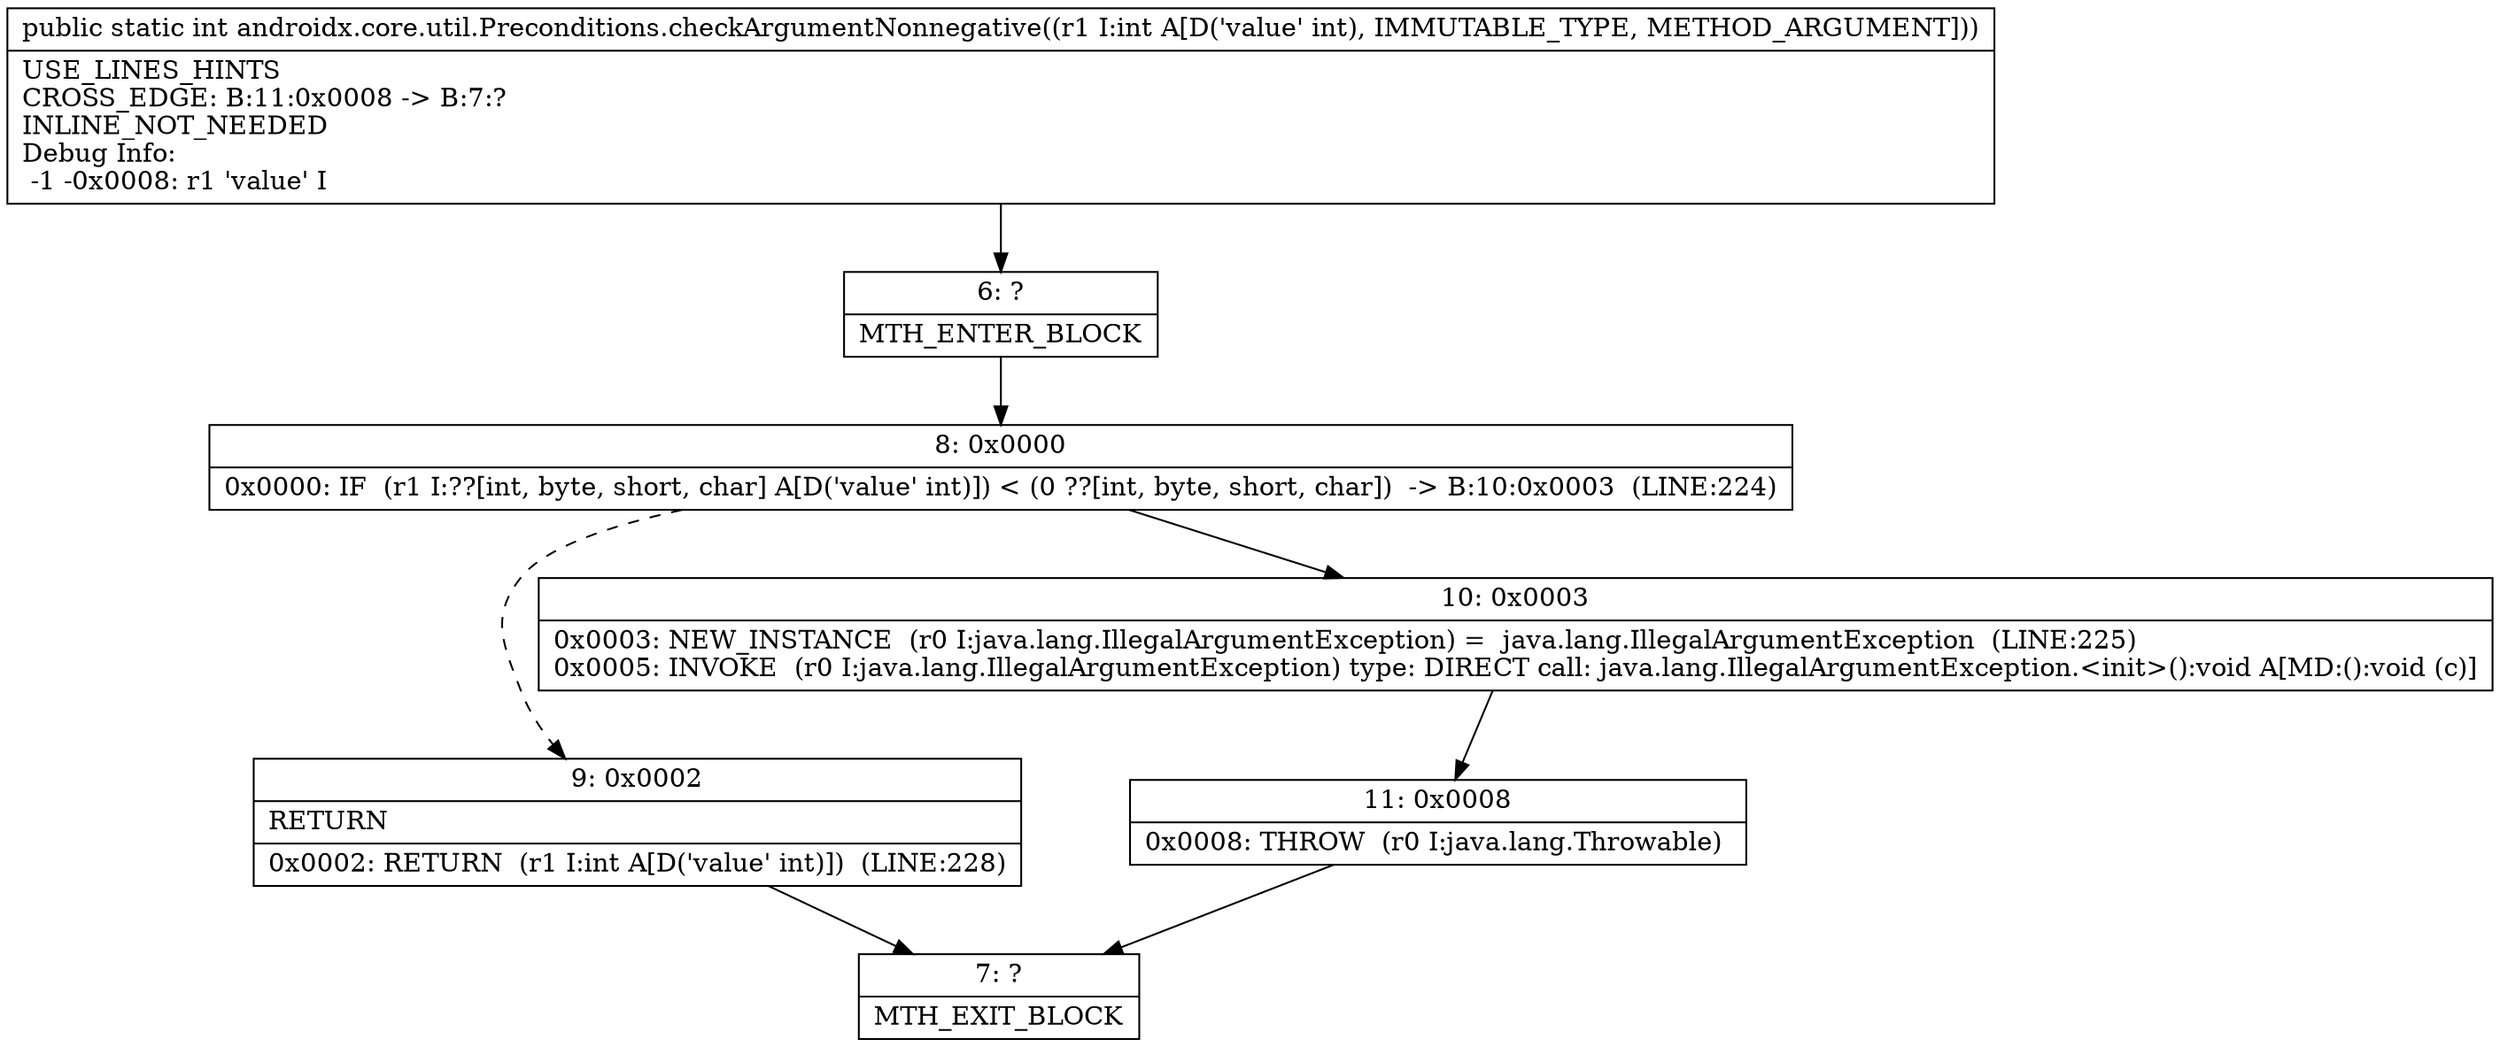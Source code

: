 digraph "CFG forandroidx.core.util.Preconditions.checkArgumentNonnegative(I)I" {
Node_6 [shape=record,label="{6\:\ ?|MTH_ENTER_BLOCK\l}"];
Node_8 [shape=record,label="{8\:\ 0x0000|0x0000: IF  (r1 I:??[int, byte, short, char] A[D('value' int)]) \< (0 ??[int, byte, short, char])  \-\> B:10:0x0003  (LINE:224)\l}"];
Node_9 [shape=record,label="{9\:\ 0x0002|RETURN\l|0x0002: RETURN  (r1 I:int A[D('value' int)])  (LINE:228)\l}"];
Node_7 [shape=record,label="{7\:\ ?|MTH_EXIT_BLOCK\l}"];
Node_10 [shape=record,label="{10\:\ 0x0003|0x0003: NEW_INSTANCE  (r0 I:java.lang.IllegalArgumentException) =  java.lang.IllegalArgumentException  (LINE:225)\l0x0005: INVOKE  (r0 I:java.lang.IllegalArgumentException) type: DIRECT call: java.lang.IllegalArgumentException.\<init\>():void A[MD:():void (c)]\l}"];
Node_11 [shape=record,label="{11\:\ 0x0008|0x0008: THROW  (r0 I:java.lang.Throwable) \l}"];
MethodNode[shape=record,label="{public static int androidx.core.util.Preconditions.checkArgumentNonnegative((r1 I:int A[D('value' int), IMMUTABLE_TYPE, METHOD_ARGUMENT]))  | USE_LINES_HINTS\lCROSS_EDGE: B:11:0x0008 \-\> B:7:?\lINLINE_NOT_NEEDED\lDebug Info:\l  \-1 \-0x0008: r1 'value' I\l}"];
MethodNode -> Node_6;Node_6 -> Node_8;
Node_8 -> Node_9[style=dashed];
Node_8 -> Node_10;
Node_9 -> Node_7;
Node_10 -> Node_11;
Node_11 -> Node_7;
}

